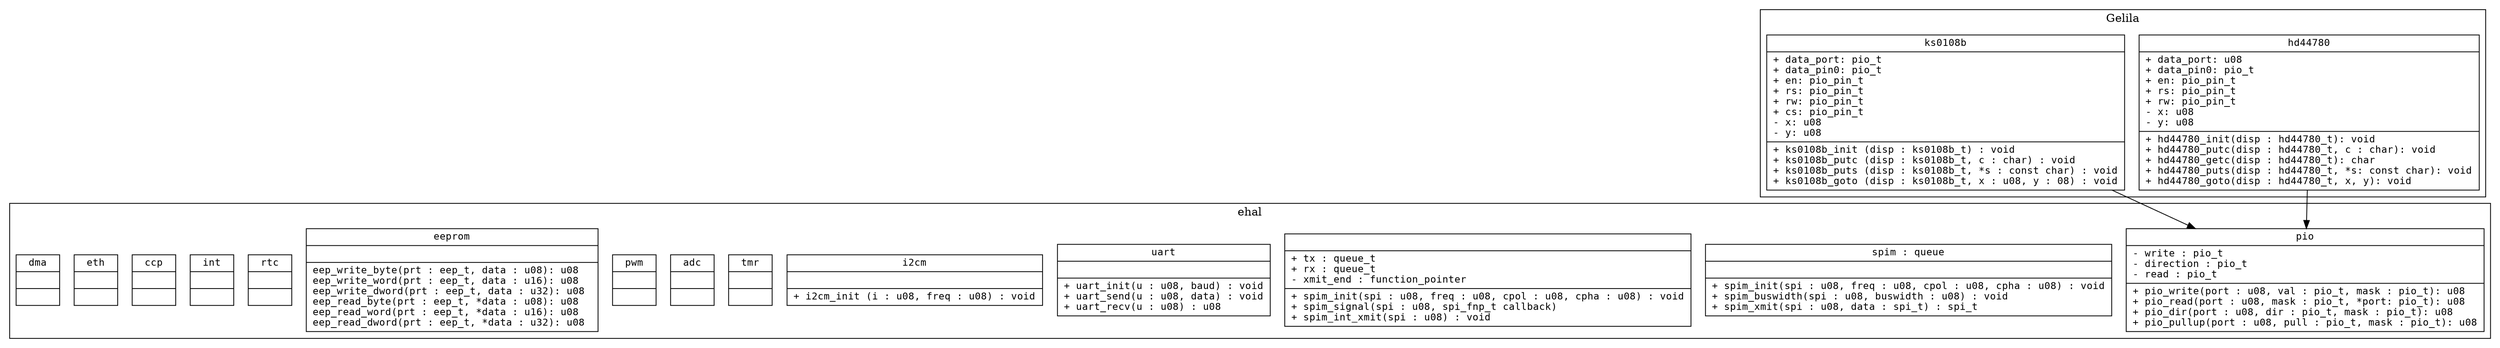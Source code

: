 digraph G {
	node [	fontname = "Bitstream Vera Sans Mono"
		shape = "record"
		fontsize = 12 ]
        edge [	fontname = "Bitstream Vera Sans Mono"
		fontsize = 8 ]

/*------------------------------------------------------------------------*/
	subgraph cluster_ehal {
		label="ehal";
		pio [ label="{\
pio\
|\
- write : pio_t\l\
- direction : pio_t\l\
- read : pio_t\l\
|\
+ pio_write		(port : u08, val : pio_t, mask : pio_t)	: u08\l\
+ pio_read		(port : u08, mask : pio_t, *port: pio_t): u08\l\
+ pio_dir		(port : u08, dir : pio_t, mask : pio_t)	: u08\l\
+ pio_pullup		(port : u08, pull : pio_t, mask : pio_t): u08\l\
}" ]
		spim [ label="{\
spim : queue\
|\
|\
+ spim_init	(spi : u08, freq : u08, cpol : u08, cpha : u08) : void\l\
+ spim_buswidth	(spi : u08, buswidth : u08) : void\l\
+ spim_xmit	(spi : u08, data : spi_t) : spi_t\l\
}" ]
		spim_int [ label="{\
|\
+ tx : queue_t\l\
+ rx : queue_t\l\
- xmit_end : function_pointer\l\
|\
+ spim_init	(spi : u08, freq : u08, cpol : u08, cpha : u08) : void\l\
+ spim_signal	(spi : u08, spi_fnp_t callback)\l\
+ spim_int_xmit	(spi : u08) : void\l\
}" ]
		uart [ label="{\
uart\
||\
+ uart_init	(u : u08, baud) : void\l\
+ uart_send	(u : u08, data) : void\l\
+ uart_recv	(u : u08) : u08\l\
}" ]
		i2cm [ label="{\
i2cm\
||\
+ i2cm_init (i : u08, freq : u08) : void\
}" ]
		tmr [ label="{\
tmr\
||\
}" ]
		adc [ label="{\
adc\
||\
}" ]
		pwm [ label="{\
pwm\
||\
}" ]
		eeprom [ label="{\
eeprom\
||\
eep_write_byte	(prt : eep_t, data : u08)	: u08\l\
eep_write_word	(prt : eep_t, data : u16)	: u08\l\
eep_write_dword	(prt : eep_t, data : u32)	: u08\l\
\
eep_read_byte	(prt : eep_t, *data : u08)	: u08 \l\
eep_read_word	(prt : eep_t, *data : u16)	: u08 \l\
eep_read_dword	(prt : eep_t, *data : u32)	: u08 \l\
}" ]
		rtc [ label="{\
rtc\
||\
}" ]
		int [ label="{\
int\
||\
}" ]
		ccp [ label="{\
ccp\
||\
}" ]
		eth [ label="{\
eth\
||\
}" ]
		dma [ label="{\
dma\
||\
}" ]
	}
/*------------------------------------------------------------------------*/
	subgraph cluster_gelila {
		label="Gelila";

		hd44780 [ label="{\
hd44780\
|\
+ data_port	: u08\l\
+ data_pin0	: pio_t\l\
+ en		: pio_pin_t\l\
+ rs		: pio_pin_t\l\
+ rw		: pio_pin_t\l\
- x		: u08\l\
- y		: u08\l\
|\
+ hd44780_init	(disp : hd44780_t)			: void\l\
+ hd44780_putc	(disp : hd44780_t, c : char)		: void\l\
+ hd44780_getc	(disp : hd44780_t)			: char\l\
+ hd44780_puts	(disp : hd44780_t, *s: const char)	: void\l\
+ hd44780_goto	(disp : hd44780_t, x, y)		: void\l\
}" ]
		ks0108b [ label="{\
ks0108b\
|\
+ data_port	: pio_t\l\
+ data_pin0	: pio_t\l\
+ en		: pio_pin_t\l\
+ rs		: pio_pin_t\l\
+ rw		: pio_pin_t\l\
+ cs		: pio_pin_t\l\
- x		: u08\l\
- y		: u08\l\
|\
+ ks0108b_init (disp : ks0108b_t) : void\l\
+ ks0108b_putc (disp : ks0108b_t, c : char) : void\l\
+ ks0108b_puts (disp : ks0108b_t, *s : const char) : void\l\
+ ks0108b_goto (disp : ks0108b_t, x : u08, y : 08) : void\l\
}" ]
		hd44780 -> pio;
		ks0108b -> pio;
	}
}

